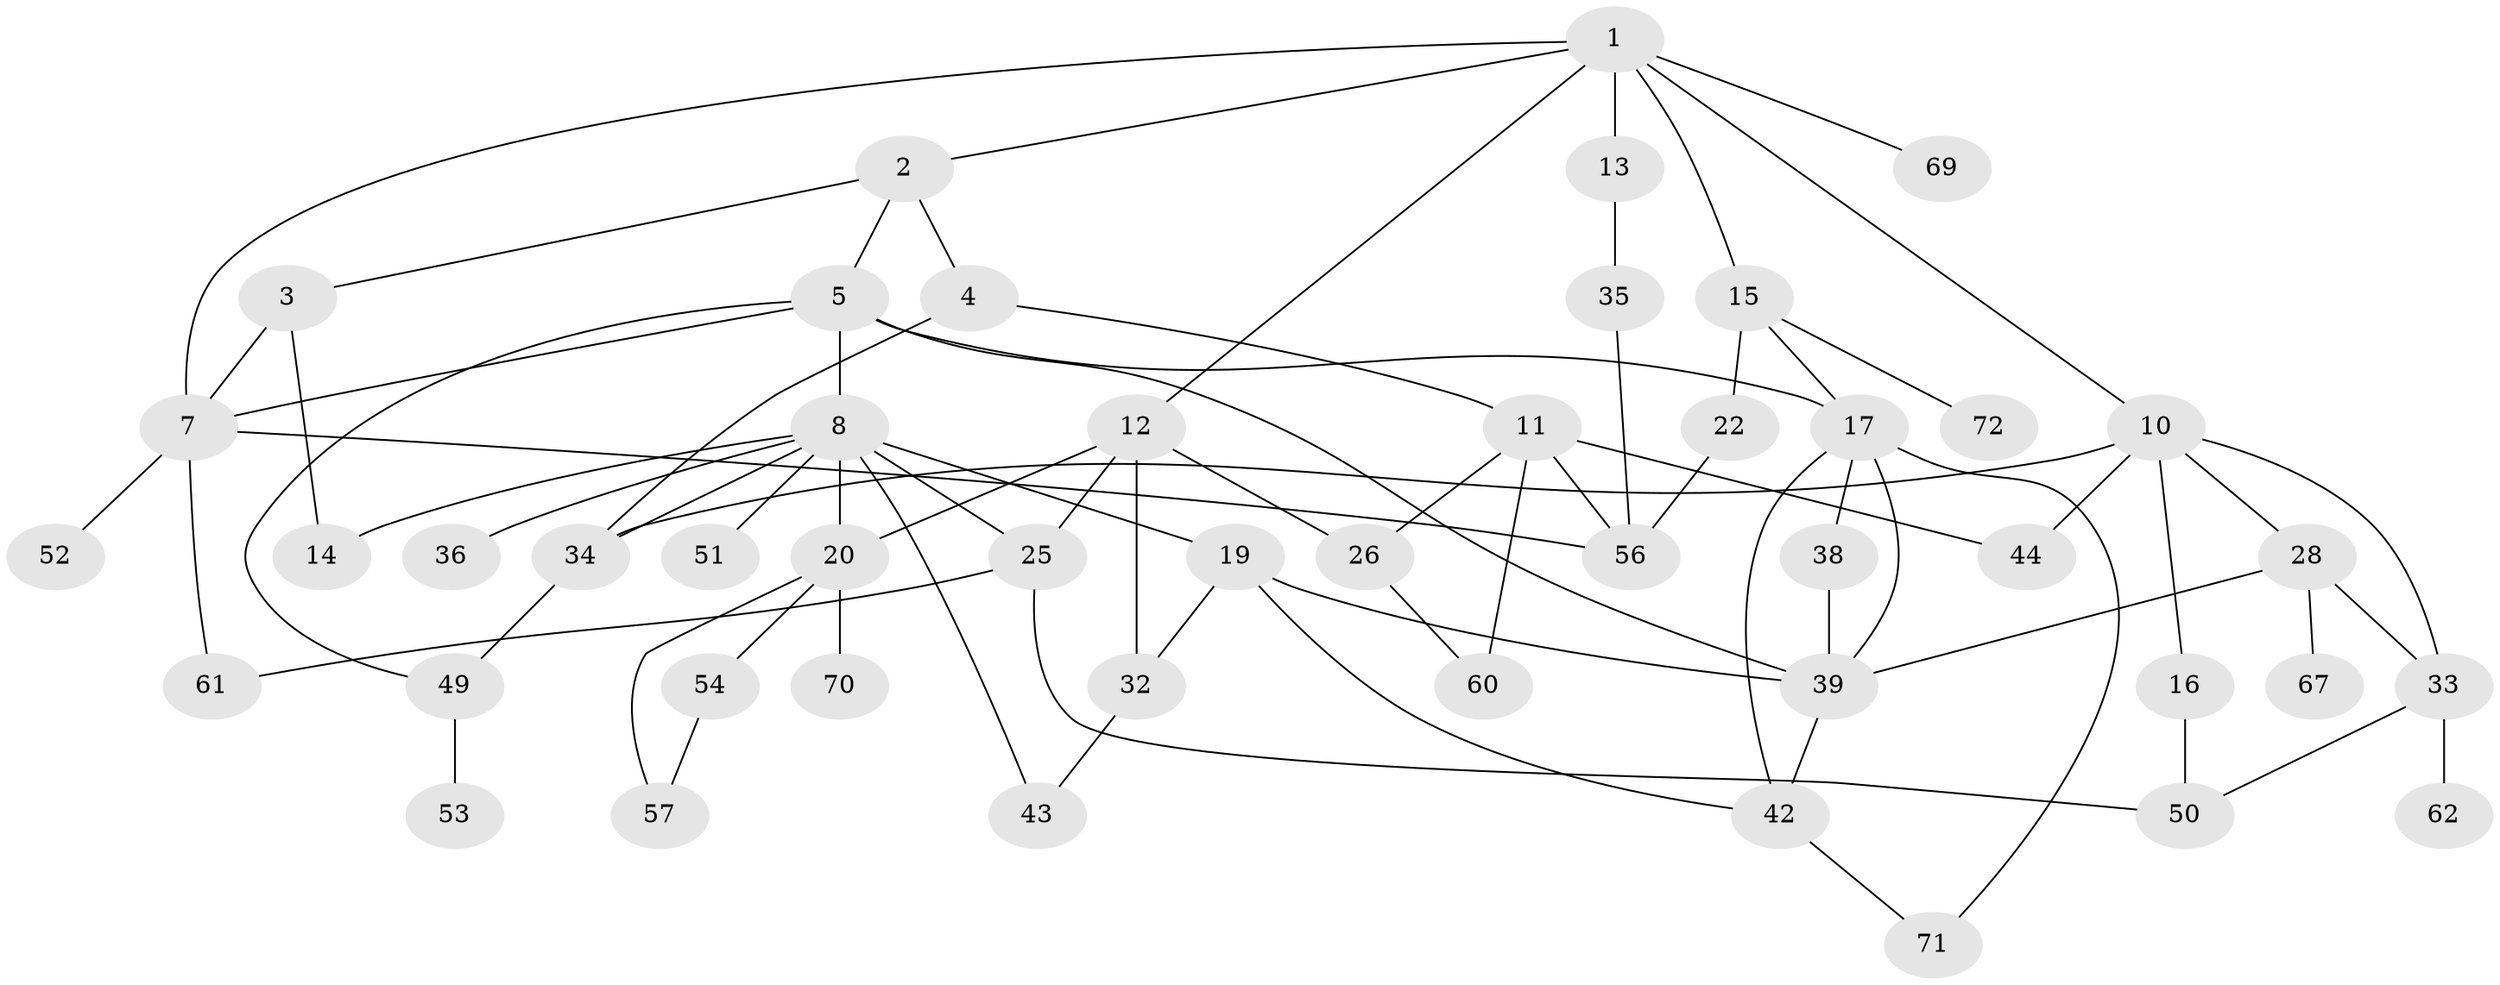 // original degree distribution, {6: 0.04, 5: 0.09333333333333334, 3: 0.2, 7: 0.013333333333333334, 2: 0.36, 4: 0.12, 1: 0.17333333333333334}
// Generated by graph-tools (version 1.1) at 2025/10/02/27/25 16:10:51]
// undirected, 47 vertices, 75 edges
graph export_dot {
graph [start="1"]
  node [color=gray90,style=filled];
  1 [super="+6"];
  2 [super="+18"];
  3;
  4 [super="+9"];
  5 [super="+64"];
  7 [super="+21"];
  8 [super="+45"];
  10 [super="+23"];
  11 [super="+24"];
  12 [super="+27"];
  13 [super="+30"];
  14 [super="+40"];
  15 [super="+65"];
  16 [super="+48"];
  17 [super="+31"];
  19 [super="+46"];
  20 [super="+41"];
  22 [super="+73"];
  25 [super="+29"];
  26;
  28 [super="+66"];
  32 [super="+37"];
  33 [super="+74"];
  34 [super="+59"];
  35;
  36;
  38;
  39 [super="+55"];
  42 [super="+47"];
  43 [super="+68"];
  44;
  49 [super="+58"];
  50;
  51;
  52;
  53 [super="+63"];
  54;
  56 [super="+75"];
  57;
  60;
  61;
  62;
  67;
  69;
  70;
  71;
  72;
  1 -- 2;
  1 -- 12;
  1 -- 13;
  1 -- 15;
  1 -- 10;
  1 -- 69;
  1 -- 7;
  2 -- 3;
  2 -- 4;
  2 -- 5;
  3 -- 7;
  3 -- 14;
  4 -- 34;
  4 -- 11;
  5 -- 8;
  5 -- 17;
  5 -- 39;
  5 -- 49;
  5 -- 7;
  7 -- 52;
  7 -- 56;
  7 -- 61;
  8 -- 14;
  8 -- 19;
  8 -- 36;
  8 -- 51;
  8 -- 43;
  8 -- 20 [weight=2];
  8 -- 34;
  8 -- 25;
  10 -- 16;
  10 -- 28;
  10 -- 44;
  10 -- 34;
  10 -- 33;
  11 -- 26;
  11 -- 60;
  11 -- 44;
  11 -- 56;
  12 -- 20;
  12 -- 25;
  12 -- 32;
  12 -- 26;
  13 -- 35;
  15 -- 22;
  15 -- 72;
  15 -- 17;
  16 -- 50;
  17 -- 39;
  17 -- 38;
  17 -- 71;
  17 -- 42;
  19 -- 42;
  19 -- 39;
  19 -- 32;
  20 -- 57;
  20 -- 54;
  20 -- 70;
  22 -- 56;
  25 -- 61;
  25 -- 50;
  26 -- 60;
  28 -- 67;
  28 -- 39;
  28 -- 33;
  32 -- 43;
  33 -- 62;
  33 -- 50;
  34 -- 49;
  35 -- 56;
  38 -- 39;
  39 -- 42;
  42 -- 71;
  49 -- 53;
  54 -- 57;
}
